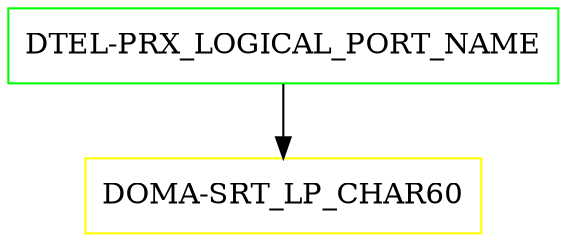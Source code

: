 digraph G {
  "DTEL-PRX_LOGICAL_PORT_NAME" [shape=box,color=green];
  "DOMA-SRT_LP_CHAR60" [shape=box,color=yellow,URL="./DOMA_SRT_LP_CHAR60.html"];
  "DTEL-PRX_LOGICAL_PORT_NAME" -> "DOMA-SRT_LP_CHAR60";
}
